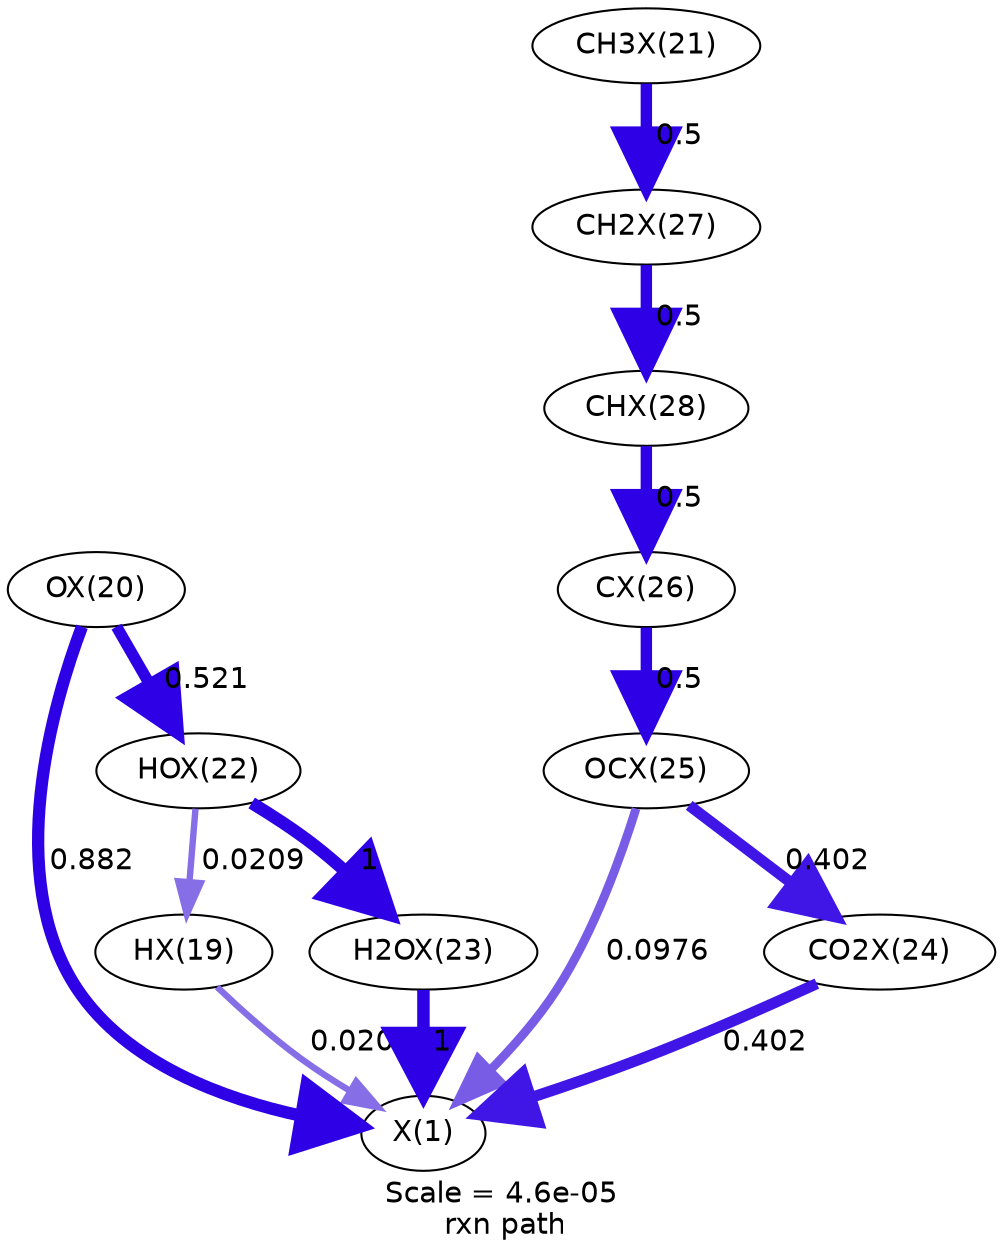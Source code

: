 digraph reaction_paths {
center=1;
s23 -> s22[fontname="Helvetica", penwidth=3.08, arrowsize=1.54, color="0.7, 0.521, 0.9"
, label=" 0.0208"];
s24 -> s22[fontname="Helvetica", penwidth=5.9, arrowsize=2.95, color="0.7, 1.38, 0.9"
, label=" 0.882"];
s27 -> s22[fontname="Helvetica", penwidth=6, arrowsize=3, color="0.7, 1.5, 0.9"
, label=" 1"];
s29 -> s22[fontname="Helvetica", penwidth=4.24, arrowsize=2.12, color="0.7, 0.598, 0.9"
, label=" 0.0976"];
s28 -> s22[fontname="Helvetica", penwidth=5.31, arrowsize=2.66, color="0.7, 0.902, 0.9"
, label=" 0.402"];
s26 -> s23[fontname="Helvetica", penwidth=3.08, arrowsize=1.54, color="0.7, 0.521, 0.9"
, label=" 0.0209"];
s24 -> s26[fontname="Helvetica", penwidth=5.51, arrowsize=2.75, color="0.7, 1.02, 0.9"
, label=" 0.521"];
s26 -> s27[fontname="Helvetica", penwidth=6, arrowsize=3, color="0.7, 1.5, 0.9"
, label=" 1"];
s25 -> s31[fontname="Helvetica", penwidth=5.48, arrowsize=2.74, color="0.7, 1, 0.9"
, label=" 0.5"];
s31 -> s32[fontname="Helvetica", penwidth=5.48, arrowsize=2.74, color="0.7, 1, 0.9"
, label=" 0.5"];
s32 -> s30[fontname="Helvetica", penwidth=5.48, arrowsize=2.74, color="0.7, 1, 0.9"
, label=" 0.5"];
s30 -> s29[fontname="Helvetica", penwidth=5.48, arrowsize=2.74, color="0.7, 1, 0.9"
, label=" 0.5"];
s29 -> s28[fontname="Helvetica", penwidth=5.31, arrowsize=2.66, color="0.7, 0.902, 0.9"
, label=" 0.402"];
s22 [ fontname="Helvetica", label="X(1)"];
s23 [ fontname="Helvetica", label="HX(19)"];
s24 [ fontname="Helvetica", label="OX(20)"];
s25 [ fontname="Helvetica", label="CH3X(21)"];
s26 [ fontname="Helvetica", label="HOX(22)"];
s27 [ fontname="Helvetica", label="H2OX(23)"];
s28 [ fontname="Helvetica", label="CO2X(24)"];
s29 [ fontname="Helvetica", label="OCX(25)"];
s30 [ fontname="Helvetica", label="CX(26)"];
s31 [ fontname="Helvetica", label="CH2X(27)"];
s32 [ fontname="Helvetica", label="CHX(28)"];
 label = "Scale = 4.6e-05\l rxn path";
 fontname = "Helvetica";
}
